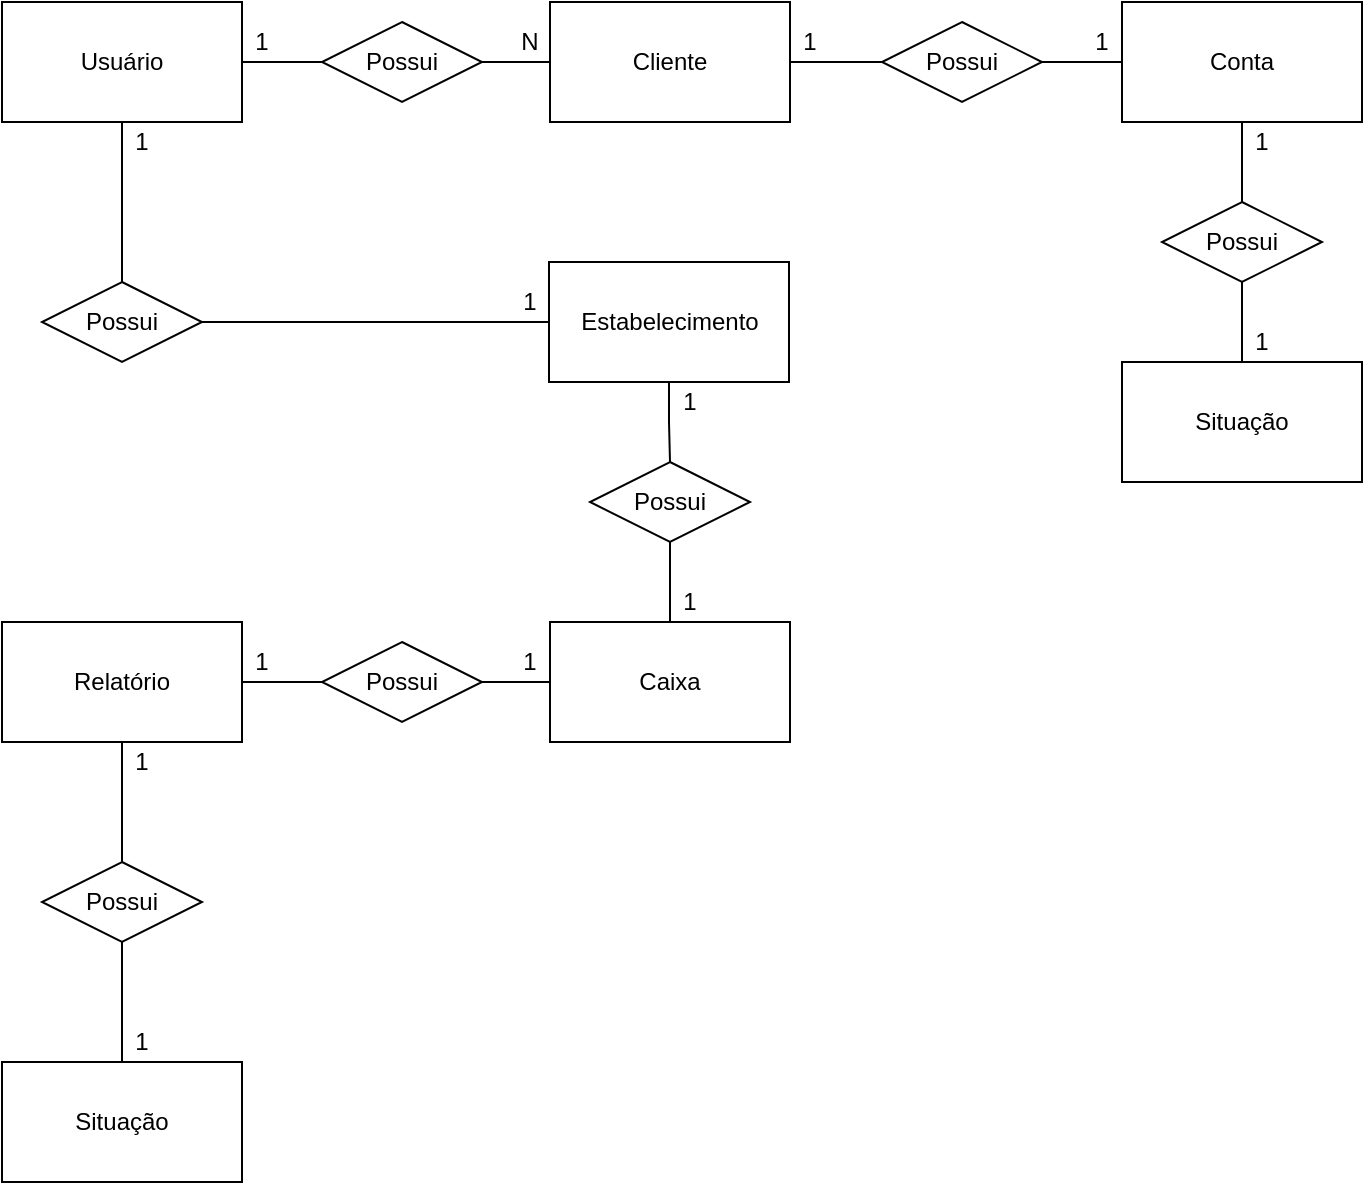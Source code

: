 <mxfile version="17.4.1" type="device" pages="2"><diagram id="FTSDMUljK4-q-sY_bK2n" name="Modelagem Conceitual"><mxGraphModel dx="1878" dy="896" grid="1" gridSize="10" guides="1" tooltips="1" connect="1" arrows="1" fold="1" page="1" pageScale="1" pageWidth="827" pageHeight="1169" math="0" shadow="0"><root><mxCell id="0"/><mxCell id="1" parent="0"/><mxCell id="RxC2hii8nqa3qDQKf-e8-13" style="edgeStyle=orthogonalEdgeStyle;rounded=0;orthogonalLoop=1;jettySize=auto;html=1;endArrow=none;endFill=0;" parent="1" source="RxC2hii8nqa3qDQKf-e8-1" target="RxC2hii8nqa3qDQKf-e8-9" edge="1"><mxGeometry relative="1" as="geometry"/></mxCell><mxCell id="RxC2hii8nqa3qDQKf-e8-21" style="edgeStyle=orthogonalEdgeStyle;rounded=0;orthogonalLoop=1;jettySize=auto;html=1;entryX=0.5;entryY=0;entryDx=0;entryDy=0;endArrow=none;endFill=0;" parent="1" source="RxC2hii8nqa3qDQKf-e8-1" target="RxC2hii8nqa3qDQKf-e8-20" edge="1"><mxGeometry relative="1" as="geometry"/></mxCell><mxCell id="RxC2hii8nqa3qDQKf-e8-1" value="Usuário" style="rounded=0;whiteSpace=wrap;html=1;" parent="1" vertex="1"><mxGeometry x="80" y="60" width="120" height="60" as="geometry"/></mxCell><mxCell id="RxC2hii8nqa3qDQKf-e8-90" style="edgeStyle=orthogonalEdgeStyle;rounded=0;orthogonalLoop=1;jettySize=auto;html=1;endArrow=none;endFill=0;" parent="1" source="RxC2hii8nqa3qDQKf-e8-2" target="RxC2hii8nqa3qDQKf-e8-29" edge="1"><mxGeometry relative="1" as="geometry"/></mxCell><mxCell id="RxC2hii8nqa3qDQKf-e8-2" value="Caixa" style="rounded=0;whiteSpace=wrap;html=1;" parent="1" vertex="1"><mxGeometry x="354" y="370" width="120" height="60" as="geometry"/></mxCell><mxCell id="RxC2hii8nqa3qDQKf-e8-15" style="edgeStyle=orthogonalEdgeStyle;rounded=0;orthogonalLoop=1;jettySize=auto;html=1;endArrow=none;endFill=0;" parent="1" source="RxC2hii8nqa3qDQKf-e8-5" target="RxC2hii8nqa3qDQKf-e8-8" edge="1"><mxGeometry relative="1" as="geometry"/></mxCell><mxCell id="RxC2hii8nqa3qDQKf-e8-42" style="edgeStyle=orthogonalEdgeStyle;rounded=0;orthogonalLoop=1;jettySize=auto;html=1;entryX=0.5;entryY=0;entryDx=0;entryDy=0;endArrow=none;endFill=0;" parent="1" source="RxC2hii8nqa3qDQKf-e8-5" target="RxC2hii8nqa3qDQKf-e8-37" edge="1"><mxGeometry relative="1" as="geometry"/></mxCell><mxCell id="RxC2hii8nqa3qDQKf-e8-5" value="Cliente" style="rounded=0;whiteSpace=wrap;html=1;" parent="1" vertex="1"><mxGeometry x="354" y="60" width="120" height="60" as="geometry"/></mxCell><mxCell id="RxC2hii8nqa3qDQKf-e8-88" style="edgeStyle=orthogonalEdgeStyle;rounded=0;orthogonalLoop=1;jettySize=auto;html=1;entryX=0.5;entryY=0;entryDx=0;entryDy=0;endArrow=none;endFill=0;" parent="1" source="RxC2hii8nqa3qDQKf-e8-6" target="RxC2hii8nqa3qDQKf-e8-24" edge="1"><mxGeometry relative="1" as="geometry"/></mxCell><mxCell id="RxC2hii8nqa3qDQKf-e8-6" value="Estabelecimento" style="rounded=0;whiteSpace=wrap;html=1;" parent="1" vertex="1"><mxGeometry x="353.5" y="190" width="120" height="60" as="geometry"/></mxCell><mxCell id="RxC2hii8nqa3qDQKf-e8-7" value="Conta" style="rounded=0;whiteSpace=wrap;html=1;" parent="1" vertex="1"><mxGeometry x="640" y="60" width="120" height="60" as="geometry"/></mxCell><mxCell id="RxC2hii8nqa3qDQKf-e8-16" style="edgeStyle=orthogonalEdgeStyle;rounded=0;orthogonalLoop=1;jettySize=auto;html=1;entryX=0;entryY=0.5;entryDx=0;entryDy=0;endArrow=none;endFill=0;" parent="1" source="RxC2hii8nqa3qDQKf-e8-8" target="RxC2hii8nqa3qDQKf-e8-7" edge="1"><mxGeometry relative="1" as="geometry"/></mxCell><mxCell id="RxC2hii8nqa3qDQKf-e8-8" value="Possui" style="rhombus;whiteSpace=wrap;html=1;" parent="1" vertex="1"><mxGeometry x="520" y="70" width="80" height="40" as="geometry"/></mxCell><mxCell id="RxC2hii8nqa3qDQKf-e8-14" style="edgeStyle=orthogonalEdgeStyle;rounded=0;orthogonalLoop=1;jettySize=auto;html=1;entryX=0;entryY=0.5;entryDx=0;entryDy=0;endArrow=none;endFill=0;" parent="1" source="RxC2hii8nqa3qDQKf-e8-9" target="RxC2hii8nqa3qDQKf-e8-5" edge="1"><mxGeometry relative="1" as="geometry"/></mxCell><mxCell id="RxC2hii8nqa3qDQKf-e8-9" value="Possui" style="rhombus;whiteSpace=wrap;html=1;" parent="1" vertex="1"><mxGeometry x="240" y="70" width="80" height="40" as="geometry"/></mxCell><mxCell id="RxC2hii8nqa3qDQKf-e8-17" value="1" style="text;html=1;strokeColor=none;fillColor=none;align=center;verticalAlign=middle;whiteSpace=wrap;rounded=0;" parent="1" vertex="1"><mxGeometry x="140" y="120" width="20" height="20" as="geometry"/></mxCell><mxCell id="RxC2hii8nqa3qDQKf-e8-18" value="N" style="text;html=1;strokeColor=none;fillColor=none;align=center;verticalAlign=middle;whiteSpace=wrap;rounded=0;" parent="1" vertex="1"><mxGeometry x="334" y="70" width="20" height="20" as="geometry"/></mxCell><mxCell id="RxC2hii8nqa3qDQKf-e8-19" value="1" style="text;html=1;strokeColor=none;fillColor=none;align=center;verticalAlign=middle;whiteSpace=wrap;rounded=0;" parent="1" vertex="1"><mxGeometry x="620" y="70" width="20" height="20" as="geometry"/></mxCell><mxCell id="RxC2hii8nqa3qDQKf-e8-81" style="edgeStyle=orthogonalEdgeStyle;rounded=0;orthogonalLoop=1;jettySize=auto;html=1;endArrow=none;endFill=0;" parent="1" source="RxC2hii8nqa3qDQKf-e8-20" target="RxC2hii8nqa3qDQKf-e8-6" edge="1"><mxGeometry relative="1" as="geometry"/></mxCell><mxCell id="RxC2hii8nqa3qDQKf-e8-20" value="Possui" style="rhombus;whiteSpace=wrap;html=1;" parent="1" vertex="1"><mxGeometry x="100" y="200" width="80" height="40" as="geometry"/></mxCell><mxCell id="RxC2hii8nqa3qDQKf-e8-23" value="1" style="text;html=1;strokeColor=none;fillColor=none;align=center;verticalAlign=middle;whiteSpace=wrap;rounded=0;" parent="1" vertex="1"><mxGeometry x="334" y="200" width="20" height="20" as="geometry"/></mxCell><mxCell id="RxC2hii8nqa3qDQKf-e8-27" style="edgeStyle=orthogonalEdgeStyle;rounded=0;orthogonalLoop=1;jettySize=auto;html=1;entryX=0.5;entryY=0;entryDx=0;entryDy=0;endArrow=none;endFill=0;" parent="1" source="RxC2hii8nqa3qDQKf-e8-24" target="RxC2hii8nqa3qDQKf-e8-2" edge="1"><mxGeometry relative="1" as="geometry"><Array as="points"/></mxGeometry></mxCell><mxCell id="RxC2hii8nqa3qDQKf-e8-24" value="Possui" style="rhombus;whiteSpace=wrap;html=1;" parent="1" vertex="1"><mxGeometry x="374" y="290" width="80" height="40" as="geometry"/></mxCell><mxCell id="RxC2hii8nqa3qDQKf-e8-91" style="edgeStyle=orthogonalEdgeStyle;rounded=0;orthogonalLoop=1;jettySize=auto;html=1;entryX=1;entryY=0.5;entryDx=0;entryDy=0;endArrow=none;endFill=0;" parent="1" source="RxC2hii8nqa3qDQKf-e8-29" target="RxC2hii8nqa3qDQKf-e8-49" edge="1"><mxGeometry relative="1" as="geometry"/></mxCell><mxCell id="RxC2hii8nqa3qDQKf-e8-29" value="Possui" style="rhombus;whiteSpace=wrap;html=1;" parent="1" vertex="1"><mxGeometry x="240" y="380" width="80" height="40" as="geometry"/></mxCell><mxCell id="RxC2hii8nqa3qDQKf-e8-32" value="1" style="text;html=1;strokeColor=none;fillColor=none;align=center;verticalAlign=middle;whiteSpace=wrap;rounded=0;" parent="1" vertex="1"><mxGeometry x="200" y="70" width="20" height="20" as="geometry"/></mxCell><mxCell id="RxC2hii8nqa3qDQKf-e8-43" style="edgeStyle=orthogonalEdgeStyle;rounded=0;orthogonalLoop=1;jettySize=auto;html=1;endArrow=none;endFill=0;" parent="1" source="RxC2hii8nqa3qDQKf-e8-37" target="RxC2hii8nqa3qDQKf-e8-40" edge="1"><mxGeometry relative="1" as="geometry"/></mxCell><mxCell id="RxC2hii8nqa3qDQKf-e8-37" value="Possui" style="rhombus;whiteSpace=wrap;html=1;" parent="1" vertex="1"><mxGeometry x="660" y="160" width="80" height="40" as="geometry"/></mxCell><mxCell id="RxC2hii8nqa3qDQKf-e8-40" value="Situação" style="rounded=0;whiteSpace=wrap;html=1;" parent="1" vertex="1"><mxGeometry x="640" y="240" width="120" height="60" as="geometry"/></mxCell><mxCell id="RxC2hii8nqa3qDQKf-e8-44" value="1" style="text;html=1;strokeColor=none;fillColor=none;align=center;verticalAlign=middle;whiteSpace=wrap;rounded=0;" parent="1" vertex="1"><mxGeometry x="474" y="70" width="20" height="20" as="geometry"/></mxCell><mxCell id="RxC2hii8nqa3qDQKf-e8-92" style="edgeStyle=orthogonalEdgeStyle;rounded=0;orthogonalLoop=1;jettySize=auto;html=1;entryX=0.5;entryY=0;entryDx=0;entryDy=0;endArrow=none;endFill=0;" parent="1" source="RxC2hii8nqa3qDQKf-e8-49" target="RxC2hii8nqa3qDQKf-e8-73" edge="1"><mxGeometry relative="1" as="geometry"/></mxCell><mxCell id="RxC2hii8nqa3qDQKf-e8-49" value="Relatório" style="rounded=0;whiteSpace=wrap;html=1;" parent="1" vertex="1"><mxGeometry x="80" y="370" width="120" height="60" as="geometry"/></mxCell><mxCell id="RxC2hii8nqa3qDQKf-e8-52" value="1" style="text;html=1;strokeColor=none;fillColor=none;align=center;verticalAlign=middle;whiteSpace=wrap;rounded=0;" parent="1" vertex="1"><mxGeometry x="700" y="120" width="20" height="20" as="geometry"/></mxCell><mxCell id="RxC2hii8nqa3qDQKf-e8-53" value="1" style="text;html=1;strokeColor=none;fillColor=none;align=center;verticalAlign=middle;whiteSpace=wrap;rounded=0;" parent="1" vertex="1"><mxGeometry x="700" y="220" width="20" height="20" as="geometry"/></mxCell><mxCell id="RxC2hii8nqa3qDQKf-e8-54" value="1" style="text;html=1;strokeColor=none;fillColor=none;align=center;verticalAlign=middle;whiteSpace=wrap;rounded=0;" parent="1" vertex="1"><mxGeometry x="334" y="380" width="20" height="20" as="geometry"/></mxCell><mxCell id="RxC2hii8nqa3qDQKf-e8-60" value="1" style="text;html=1;strokeColor=none;fillColor=none;align=center;verticalAlign=middle;whiteSpace=wrap;rounded=0;" parent="1" vertex="1"><mxGeometry x="414" y="250" width="20" height="20" as="geometry"/></mxCell><mxCell id="RxC2hii8nqa3qDQKf-e8-61" value="1" style="text;html=1;strokeColor=none;fillColor=none;align=center;verticalAlign=middle;whiteSpace=wrap;rounded=0;" parent="1" vertex="1"><mxGeometry x="140" y="430" width="20" height="20" as="geometry"/></mxCell><mxCell id="RxC2hii8nqa3qDQKf-e8-62" value="1" style="text;html=1;strokeColor=none;fillColor=none;align=center;verticalAlign=middle;whiteSpace=wrap;rounded=0;" parent="1" vertex="1"><mxGeometry x="414" y="350" width="20" height="20" as="geometry"/></mxCell><mxCell id="RxC2hii8nqa3qDQKf-e8-77" value="" style="edgeStyle=orthogonalEdgeStyle;rounded=0;orthogonalLoop=1;jettySize=auto;html=1;endArrow=none;endFill=0;" parent="1" source="RxC2hii8nqa3qDQKf-e8-73" target="RxC2hii8nqa3qDQKf-e8-75" edge="1"><mxGeometry relative="1" as="geometry"/></mxCell><mxCell id="RxC2hii8nqa3qDQKf-e8-73" value="Possui" style="rhombus;whiteSpace=wrap;html=1;" parent="1" vertex="1"><mxGeometry x="100" y="490" width="80" height="40" as="geometry"/></mxCell><mxCell id="RxC2hii8nqa3qDQKf-e8-75" value="Situação" style="rounded=0;whiteSpace=wrap;html=1;" parent="1" vertex="1"><mxGeometry x="80" y="590" width="120" height="60" as="geometry"/></mxCell><mxCell id="RxC2hii8nqa3qDQKf-e8-80" value="1" style="text;html=1;strokeColor=none;fillColor=none;align=center;verticalAlign=middle;whiteSpace=wrap;rounded=0;" parent="1" vertex="1"><mxGeometry x="200" y="380" width="20" height="20" as="geometry"/></mxCell><mxCell id="RxC2hii8nqa3qDQKf-e8-100" value="1" style="text;html=1;strokeColor=none;fillColor=none;align=center;verticalAlign=middle;whiteSpace=wrap;rounded=0;" parent="1" vertex="1"><mxGeometry x="140" y="570" width="20" height="20" as="geometry"/></mxCell></root></mxGraphModel></diagram><diagram id="61Z6rKkb3OKQxhsZEK4g" name="Pending-Modelagem-2-Lógico"><mxGraphModel dx="1767" dy="844" grid="1" gridSize="10" guides="1" tooltips="1" connect="1" arrows="1" fold="1" page="1" pageScale="1" pageWidth="827" pageHeight="1169" math="0" shadow="0"><root><mxCell id="0"/><mxCell id="1" parent="0"/><mxCell id="U4QlHzBm7EvNFJkedv_G-1" value="User_" style="shape=table;startSize=30;container=1;collapsible=1;childLayout=tableLayout;fixedRows=1;rowLines=0;fontStyle=1;align=center;resizeLast=1;" parent="1" vertex="1"><mxGeometry x="60" y="70" width="180" height="120" as="geometry"/></mxCell><mxCell id="U4QlHzBm7EvNFJkedv_G-2" value="" style="shape=tableRow;horizontal=0;startSize=0;swimlaneHead=0;swimlaneBody=0;fillColor=none;collapsible=0;dropTarget=0;points=[[0,0.5],[1,0.5]];portConstraint=eastwest;top=0;left=0;right=0;bottom=1;" parent="U4QlHzBm7EvNFJkedv_G-1" vertex="1"><mxGeometry y="30" width="180" height="30" as="geometry"/></mxCell><mxCell id="U4QlHzBm7EvNFJkedv_G-3" value="PK" style="shape=partialRectangle;connectable=0;fillColor=none;top=0;left=0;bottom=0;right=0;fontStyle=1;overflow=hidden;" parent="U4QlHzBm7EvNFJkedv_G-2" vertex="1"><mxGeometry width="30" height="30" as="geometry"><mxRectangle width="30" height="30" as="alternateBounds"/></mxGeometry></mxCell><mxCell id="U4QlHzBm7EvNFJkedv_G-4" value="idUser_" style="shape=partialRectangle;connectable=0;fillColor=none;top=0;left=0;bottom=0;right=0;align=left;spacingLeft=6;fontStyle=5;overflow=hidden;" parent="U4QlHzBm7EvNFJkedv_G-2" vertex="1"><mxGeometry x="30" width="150" height="30" as="geometry"><mxRectangle width="150" height="30" as="alternateBounds"/></mxGeometry></mxCell><mxCell id="U4QlHzBm7EvNFJkedv_G-5" value="" style="shape=tableRow;horizontal=0;startSize=0;swimlaneHead=0;swimlaneBody=0;fillColor=none;collapsible=0;dropTarget=0;points=[[0,0.5],[1,0.5]];portConstraint=eastwest;top=0;left=0;right=0;bottom=0;" parent="U4QlHzBm7EvNFJkedv_G-1" vertex="1"><mxGeometry y="60" width="180" height="30" as="geometry"/></mxCell><mxCell id="U4QlHzBm7EvNFJkedv_G-6" value="" style="shape=partialRectangle;connectable=0;fillColor=none;top=0;left=0;bottom=0;right=0;editable=1;overflow=hidden;" parent="U4QlHzBm7EvNFJkedv_G-5" vertex="1"><mxGeometry width="30" height="30" as="geometry"><mxRectangle width="30" height="30" as="alternateBounds"/></mxGeometry></mxCell><mxCell id="U4QlHzBm7EvNFJkedv_G-7" value="emailUser_" style="shape=partialRectangle;connectable=0;fillColor=none;top=0;left=0;bottom=0;right=0;align=left;spacingLeft=6;overflow=hidden;" parent="U4QlHzBm7EvNFJkedv_G-5" vertex="1"><mxGeometry x="30" width="150" height="30" as="geometry"><mxRectangle width="150" height="30" as="alternateBounds"/></mxGeometry></mxCell><mxCell id="U4QlHzBm7EvNFJkedv_G-8" value="" style="shape=tableRow;horizontal=0;startSize=0;swimlaneHead=0;swimlaneBody=0;fillColor=none;collapsible=0;dropTarget=0;points=[[0,0.5],[1,0.5]];portConstraint=eastwest;top=0;left=0;right=0;bottom=0;" parent="U4QlHzBm7EvNFJkedv_G-1" vertex="1"><mxGeometry y="90" width="180" height="30" as="geometry"/></mxCell><mxCell id="U4QlHzBm7EvNFJkedv_G-9" value="" style="shape=partialRectangle;connectable=0;fillColor=none;top=0;left=0;bottom=0;right=0;editable=1;overflow=hidden;" parent="U4QlHzBm7EvNFJkedv_G-8" vertex="1"><mxGeometry width="30" height="30" as="geometry"><mxRectangle width="30" height="30" as="alternateBounds"/></mxGeometry></mxCell><mxCell id="U4QlHzBm7EvNFJkedv_G-10" value="passwordUser_" style="shape=partialRectangle;connectable=0;fillColor=none;top=0;left=0;bottom=0;right=0;align=left;spacingLeft=6;overflow=hidden;" parent="U4QlHzBm7EvNFJkedv_G-8" vertex="1"><mxGeometry x="30" width="150" height="30" as="geometry"><mxRectangle width="150" height="30" as="alternateBounds"/></mxGeometry></mxCell><mxCell id="SGRu595jzO_TTi66qR5N-1" value="Client" style="shape=table;startSize=30;container=1;collapsible=1;childLayout=tableLayout;fixedRows=1;rowLines=0;fontStyle=1;align=center;resizeLast=1;" parent="1" vertex="1"><mxGeometry x="320" y="70" width="180" height="120" as="geometry"/></mxCell><mxCell id="SGRu595jzO_TTi66qR5N-5" value="" style="shape=tableRow;horizontal=0;startSize=0;swimlaneHead=0;swimlaneBody=0;fillColor=none;collapsible=0;dropTarget=0;points=[[0,0.5],[1,0.5]];portConstraint=eastwest;top=0;left=0;right=0;bottom=1;" parent="SGRu595jzO_TTi66qR5N-1" vertex="1"><mxGeometry y="30" width="180" height="30" as="geometry"/></mxCell><mxCell id="SGRu595jzO_TTi66qR5N-6" value="PK" style="shape=partialRectangle;connectable=0;fillColor=none;top=0;left=0;bottom=0;right=0;fontStyle=1;overflow=hidden;" parent="SGRu595jzO_TTi66qR5N-5" vertex="1"><mxGeometry width="60" height="30" as="geometry"><mxRectangle width="60" height="30" as="alternateBounds"/></mxGeometry></mxCell><mxCell id="SGRu595jzO_TTi66qR5N-7" value="idClient" style="shape=partialRectangle;connectable=0;fillColor=none;top=0;left=0;bottom=0;right=0;align=left;spacingLeft=6;fontStyle=5;overflow=hidden;" parent="SGRu595jzO_TTi66qR5N-5" vertex="1"><mxGeometry x="60" width="120" height="30" as="geometry"><mxRectangle width="120" height="30" as="alternateBounds"/></mxGeometry></mxCell><mxCell id="SGRu595jzO_TTi66qR5N-8" value="" style="shape=tableRow;horizontal=0;startSize=0;swimlaneHead=0;swimlaneBody=0;fillColor=none;collapsible=0;dropTarget=0;points=[[0,0.5],[1,0.5]];portConstraint=eastwest;top=0;left=0;right=0;bottom=0;" parent="SGRu595jzO_TTi66qR5N-1" vertex="1"><mxGeometry y="60" width="180" height="30" as="geometry"/></mxCell><mxCell id="SGRu595jzO_TTi66qR5N-9" value="" style="shape=partialRectangle;connectable=0;fillColor=none;top=0;left=0;bottom=0;right=0;editable=1;overflow=hidden;" parent="SGRu595jzO_TTi66qR5N-8" vertex="1"><mxGeometry width="60" height="30" as="geometry"><mxRectangle width="60" height="30" as="alternateBounds"/></mxGeometry></mxCell><mxCell id="SGRu595jzO_TTi66qR5N-10" value="nameClient" style="shape=partialRectangle;connectable=0;fillColor=none;top=0;left=0;bottom=0;right=0;align=left;spacingLeft=6;overflow=hidden;" parent="SGRu595jzO_TTi66qR5N-8" vertex="1"><mxGeometry x="60" width="120" height="30" as="geometry"><mxRectangle width="120" height="30" as="alternateBounds"/></mxGeometry></mxCell><mxCell id="SGRu595jzO_TTi66qR5N-11" value="" style="shape=tableRow;horizontal=0;startSize=0;swimlaneHead=0;swimlaneBody=0;fillColor=none;collapsible=0;dropTarget=0;points=[[0,0.5],[1,0.5]];portConstraint=eastwest;top=0;left=0;right=0;bottom=0;" parent="SGRu595jzO_TTi66qR5N-1" vertex="1"><mxGeometry y="90" width="180" height="30" as="geometry"/></mxCell><mxCell id="SGRu595jzO_TTi66qR5N-12" value="" style="shape=partialRectangle;connectable=0;fillColor=none;top=0;left=0;bottom=0;right=0;editable=1;overflow=hidden;" parent="SGRu595jzO_TTi66qR5N-11" vertex="1"><mxGeometry width="60" height="30" as="geometry"><mxRectangle width="60" height="30" as="alternateBounds"/></mxGeometry></mxCell><mxCell id="SGRu595jzO_TTi66qR5N-13" value="phoneClient" style="shape=partialRectangle;connectable=0;fillColor=none;top=0;left=0;bottom=0;right=0;align=left;spacingLeft=6;overflow=hidden;" parent="SGRu595jzO_TTi66qR5N-11" vertex="1"><mxGeometry x="60" width="120" height="30" as="geometry"><mxRectangle width="120" height="30" as="alternateBounds"/></mxGeometry></mxCell><mxCell id="SGRu595jzO_TTi66qR5N-14" value="" style="shape=tableRow;horizontal=0;startSize=0;swimlaneHead=0;swimlaneBody=0;fillColor=none;collapsible=0;dropTarget=0;points=[[0,0.5],[1,0.5]];portConstraint=eastwest;top=0;left=0;right=0;bottom=0;" parent="1" vertex="1"><mxGeometry x="330" y="240" width="180" height="30" as="geometry"/></mxCell><mxCell id="SGRu595jzO_TTi66qR5N-15" value="" style="shape=partialRectangle;connectable=0;fillColor=none;top=0;left=0;bottom=0;right=0;editable=1;overflow=hidden;" parent="SGRu595jzO_TTi66qR5N-14" vertex="1"><mxGeometry width="60" height="30" as="geometry"><mxRectangle width="60" height="30" as="alternateBounds"/></mxGeometry></mxCell><mxCell id="ZPZ6-WDX2G_v33_el1nh-1" value="C_Account" style="shape=table;startSize=30;container=1;collapsible=1;childLayout=tableLayout;fixedRows=1;rowLines=0;fontStyle=1;align=center;resizeLast=1;" parent="1" vertex="1"><mxGeometry x="600" y="70" width="180" height="150" as="geometry"/></mxCell><mxCell id="ZPZ6-WDX2G_v33_el1nh-2" value="" style="shape=tableRow;horizontal=0;startSize=0;swimlaneHead=0;swimlaneBody=0;fillColor=none;collapsible=0;dropTarget=0;points=[[0,0.5],[1,0.5]];portConstraint=eastwest;top=0;left=0;right=0;bottom=0;" parent="ZPZ6-WDX2G_v33_el1nh-1" vertex="1"><mxGeometry y="30" width="180" height="30" as="geometry"/></mxCell><mxCell id="ZPZ6-WDX2G_v33_el1nh-3" value="FK" style="shape=partialRectangle;connectable=0;fillColor=none;top=0;left=0;bottom=0;right=0;fontStyle=1;overflow=hidden;" parent="ZPZ6-WDX2G_v33_el1nh-2" vertex="1"><mxGeometry width="60" height="30" as="geometry"><mxRectangle width="60" height="30" as="alternateBounds"/></mxGeometry></mxCell><mxCell id="ZPZ6-WDX2G_v33_el1nh-4" value="idClient" style="shape=partialRectangle;connectable=0;fillColor=none;top=0;left=0;bottom=0;right=0;align=left;spacingLeft=6;fontStyle=5;overflow=hidden;" parent="ZPZ6-WDX2G_v33_el1nh-2" vertex="1"><mxGeometry x="60" width="120" height="30" as="geometry"><mxRectangle width="120" height="30" as="alternateBounds"/></mxGeometry></mxCell><mxCell id="rig3jFRag_gpxIDmBiqF-1" value="" style="shape=tableRow;horizontal=0;startSize=0;swimlaneHead=0;swimlaneBody=0;fillColor=none;collapsible=0;dropTarget=0;points=[[0,0.5],[1,0.5]];portConstraint=eastwest;top=0;left=0;right=0;bottom=0;" parent="ZPZ6-WDX2G_v33_el1nh-1" vertex="1"><mxGeometry y="60" width="180" height="30" as="geometry"/></mxCell><mxCell id="rig3jFRag_gpxIDmBiqF-2" value="FK" style="shape=partialRectangle;connectable=0;fillColor=none;top=0;left=0;bottom=0;right=0;fontStyle=1;overflow=hidden;" parent="rig3jFRag_gpxIDmBiqF-1" vertex="1"><mxGeometry width="60" height="30" as="geometry"><mxRectangle width="60" height="30" as="alternateBounds"/></mxGeometry></mxCell><mxCell id="rig3jFRag_gpxIDmBiqF-3" value="idSituation" style="shape=partialRectangle;connectable=0;fillColor=none;top=0;left=0;bottom=0;right=0;align=left;spacingLeft=6;fontStyle=5;overflow=hidden;" parent="rig3jFRag_gpxIDmBiqF-1" vertex="1"><mxGeometry x="60" width="120" height="30" as="geometry"><mxRectangle width="120" height="30" as="alternateBounds"/></mxGeometry></mxCell><mxCell id="ZPZ6-WDX2G_v33_el1nh-5" value="" style="shape=tableRow;horizontal=0;startSize=0;swimlaneHead=0;swimlaneBody=0;fillColor=none;collapsible=0;dropTarget=0;points=[[0,0.5],[1,0.5]];portConstraint=eastwest;top=0;left=0;right=0;bottom=1;" parent="ZPZ6-WDX2G_v33_el1nh-1" vertex="1"><mxGeometry y="90" width="180" height="30" as="geometry"/></mxCell><mxCell id="ZPZ6-WDX2G_v33_el1nh-6" value="PK" style="shape=partialRectangle;connectable=0;fillColor=none;top=0;left=0;bottom=0;right=0;fontStyle=1;overflow=hidden;" parent="ZPZ6-WDX2G_v33_el1nh-5" vertex="1"><mxGeometry width="60" height="30" as="geometry"><mxRectangle width="60" height="30" as="alternateBounds"/></mxGeometry></mxCell><mxCell id="ZPZ6-WDX2G_v33_el1nh-7" value="idC_Account" style="shape=partialRectangle;connectable=0;fillColor=none;top=0;left=0;bottom=0;right=0;align=left;spacingLeft=6;fontStyle=5;overflow=hidden;" parent="ZPZ6-WDX2G_v33_el1nh-5" vertex="1"><mxGeometry x="60" width="120" height="30" as="geometry"><mxRectangle width="120" height="30" as="alternateBounds"/></mxGeometry></mxCell><mxCell id="ZPZ6-WDX2G_v33_el1nh-8" value="" style="shape=tableRow;horizontal=0;startSize=0;swimlaneHead=0;swimlaneBody=0;fillColor=none;collapsible=0;dropTarget=0;points=[[0,0.5],[1,0.5]];portConstraint=eastwest;top=0;left=0;right=0;bottom=0;" parent="ZPZ6-WDX2G_v33_el1nh-1" vertex="1"><mxGeometry y="120" width="180" height="30" as="geometry"/></mxCell><mxCell id="ZPZ6-WDX2G_v33_el1nh-9" value="" style="shape=partialRectangle;connectable=0;fillColor=none;top=0;left=0;bottom=0;right=0;editable=1;overflow=hidden;" parent="ZPZ6-WDX2G_v33_el1nh-8" vertex="1"><mxGeometry width="60" height="30" as="geometry"><mxRectangle width="60" height="30" as="alternateBounds"/></mxGeometry></mxCell><mxCell id="ZPZ6-WDX2G_v33_el1nh-10" value="balance" style="shape=partialRectangle;connectable=0;fillColor=none;top=0;left=0;bottom=0;right=0;align=left;spacingLeft=6;overflow=hidden;" parent="ZPZ6-WDX2G_v33_el1nh-8" vertex="1"><mxGeometry x="60" width="120" height="30" as="geometry"><mxRectangle width="120" height="30" as="alternateBounds"/></mxGeometry></mxCell><mxCell id="ye1PM4L8_IEc418uMkkU-42" value="Situation" style="shape=table;startSize=30;container=1;collapsible=1;childLayout=tableLayout;fixedRows=1;rowLines=0;fontStyle=1;align=center;resizeLast=1;" parent="1" vertex="1"><mxGeometry x="600" y="290" width="180" height="90" as="geometry"><mxRectangle x="600" y="290" width="80" height="30" as="alternateBounds"/></mxGeometry></mxCell><mxCell id="ye1PM4L8_IEc418uMkkU-43" value="" style="shape=tableRow;horizontal=0;startSize=0;swimlaneHead=0;swimlaneBody=0;fillColor=none;collapsible=0;dropTarget=0;points=[[0,0.5],[1,0.5]];portConstraint=eastwest;top=0;left=0;right=0;bottom=1;" parent="ye1PM4L8_IEc418uMkkU-42" vertex="1"><mxGeometry y="30" width="180" height="30" as="geometry"/></mxCell><mxCell id="ye1PM4L8_IEc418uMkkU-44" value="PK" style="shape=partialRectangle;connectable=0;fillColor=none;top=0;left=0;bottom=0;right=0;fontStyle=1;overflow=hidden;" parent="ye1PM4L8_IEc418uMkkU-43" vertex="1"><mxGeometry width="30" height="30" as="geometry"><mxRectangle width="30" height="30" as="alternateBounds"/></mxGeometry></mxCell><mxCell id="ye1PM4L8_IEc418uMkkU-45" value="idSituation" style="shape=partialRectangle;connectable=0;fillColor=none;top=0;left=0;bottom=0;right=0;align=left;spacingLeft=6;fontStyle=5;overflow=hidden;" parent="ye1PM4L8_IEc418uMkkU-43" vertex="1"><mxGeometry x="30" width="150" height="30" as="geometry"><mxRectangle width="150" height="30" as="alternateBounds"/></mxGeometry></mxCell><mxCell id="ye1PM4L8_IEc418uMkkU-46" value="" style="shape=tableRow;horizontal=0;startSize=0;swimlaneHead=0;swimlaneBody=0;fillColor=none;collapsible=0;dropTarget=0;points=[[0,0.5],[1,0.5]];portConstraint=eastwest;top=0;left=0;right=0;bottom=0;" parent="ye1PM4L8_IEc418uMkkU-42" vertex="1"><mxGeometry y="60" width="180" height="30" as="geometry"/></mxCell><mxCell id="ye1PM4L8_IEc418uMkkU-47" value="" style="shape=partialRectangle;connectable=0;fillColor=none;top=0;left=0;bottom=0;right=0;editable=1;overflow=hidden;" parent="ye1PM4L8_IEc418uMkkU-46" vertex="1"><mxGeometry width="30" height="30" as="geometry"><mxRectangle width="30" height="30" as="alternateBounds"/></mxGeometry></mxCell><mxCell id="ye1PM4L8_IEc418uMkkU-48" value="typeSituation" style="shape=partialRectangle;connectable=0;fillColor=none;top=0;left=0;bottom=0;right=0;align=left;spacingLeft=6;overflow=hidden;" parent="ye1PM4L8_IEc418uMkkU-46" vertex="1"><mxGeometry x="30" width="150" height="30" as="geometry"><mxRectangle width="150" height="30" as="alternateBounds"/></mxGeometry></mxCell><mxCell id="j1lBX8eeLK48vE9nxiV6-1" value="Relatorio" style="shape=table;startSize=30;container=1;collapsible=1;childLayout=tableLayout;fixedRows=1;rowLines=0;fontStyle=0;align=center;resizeLast=1;" parent="1" vertex="1"><mxGeometry x="600" y="420" width="180" height="250" as="geometry"/></mxCell><mxCell id="qCjxow1T6KPyHuL0xxPu-1" value="" style="shape=tableRow;horizontal=0;startSize=0;swimlaneHead=0;swimlaneBody=0;fillColor=none;collapsible=0;dropTarget=0;points=[[0,0.5],[1,0.5]];portConstraint=eastwest;top=0;left=0;right=0;bottom=0;" parent="j1lBX8eeLK48vE9nxiV6-1" vertex="1"><mxGeometry y="30" width="180" height="30" as="geometry"/></mxCell><mxCell id="qCjxow1T6KPyHuL0xxPu-2" value="FK" style="shape=partialRectangle;connectable=0;fillColor=none;top=0;left=0;bottom=0;right=0;fontStyle=1;overflow=hidden;" parent="qCjxow1T6KPyHuL0xxPu-1" vertex="1"><mxGeometry width="60" height="30" as="geometry"><mxRectangle width="60" height="30" as="alternateBounds"/></mxGeometry></mxCell><mxCell id="qCjxow1T6KPyHuL0xxPu-3" value="IdCliente" style="shape=partialRectangle;connectable=0;fillColor=none;top=0;left=0;bottom=0;right=0;align=left;spacingLeft=6;fontStyle=5;overflow=hidden;" parent="qCjxow1T6KPyHuL0xxPu-1" vertex="1"><mxGeometry x="60" width="120" height="30" as="geometry"><mxRectangle width="120" height="30" as="alternateBounds"/></mxGeometry></mxCell><mxCell id="UhEdx31bv0ToxMy0ioeW-46" value="" style="shape=tableRow;horizontal=0;startSize=0;swimlaneHead=0;swimlaneBody=0;fillColor=none;collapsible=0;dropTarget=0;points=[[0,0.5],[1,0.5]];portConstraint=eastwest;top=0;left=0;right=0;bottom=0;" parent="j1lBX8eeLK48vE9nxiV6-1" vertex="1"><mxGeometry y="60" width="180" height="30" as="geometry"/></mxCell><mxCell id="UhEdx31bv0ToxMy0ioeW-47" value="FK" style="shape=partialRectangle;connectable=0;fillColor=none;top=0;left=0;bottom=0;right=0;fontStyle=1;overflow=hidden;" parent="UhEdx31bv0ToxMy0ioeW-46" vertex="1"><mxGeometry width="60" height="30" as="geometry"><mxRectangle width="60" height="30" as="alternateBounds"/></mxGeometry></mxCell><mxCell id="UhEdx31bv0ToxMy0ioeW-48" value="IdSituacao" style="shape=partialRectangle;connectable=0;fillColor=none;top=0;left=0;bottom=0;right=0;align=left;spacingLeft=6;fontStyle=5;overflow=hidden;" parent="UhEdx31bv0ToxMy0ioeW-46" vertex="1"><mxGeometry x="60" width="120" height="30" as="geometry"><mxRectangle width="120" height="30" as="alternateBounds"/></mxGeometry></mxCell><mxCell id="j1lBX8eeLK48vE9nxiV6-2" value="" style="shape=tableRow;horizontal=0;startSize=0;swimlaneHead=0;swimlaneBody=0;fillColor=none;collapsible=0;dropTarget=0;points=[[0,0.5],[1,0.5]];portConstraint=eastwest;top=0;left=0;right=0;bottom=1;" parent="j1lBX8eeLK48vE9nxiV6-1" vertex="1"><mxGeometry y="90" width="180" height="30" as="geometry"/></mxCell><mxCell id="j1lBX8eeLK48vE9nxiV6-3" value="PK" style="shape=partialRectangle;connectable=0;fillColor=none;top=0;left=0;bottom=0;right=0;fontStyle=1;overflow=hidden;" parent="j1lBX8eeLK48vE9nxiV6-2" vertex="1"><mxGeometry width="60" height="30" as="geometry"><mxRectangle width="60" height="30" as="alternateBounds"/></mxGeometry></mxCell><mxCell id="j1lBX8eeLK48vE9nxiV6-4" value="IdRelatorio" style="shape=partialRectangle;connectable=0;fillColor=none;top=0;left=0;bottom=0;right=0;align=left;spacingLeft=6;fontStyle=5;overflow=hidden;" parent="j1lBX8eeLK48vE9nxiV6-2" vertex="1"><mxGeometry x="60" width="120" height="30" as="geometry"><mxRectangle width="120" height="30" as="alternateBounds"/></mxGeometry></mxCell><mxCell id="j1lBX8eeLK48vE9nxiV6-5" value="" style="shape=tableRow;horizontal=0;startSize=0;swimlaneHead=0;swimlaneBody=0;fillColor=none;collapsible=0;dropTarget=0;points=[[0,0.5],[1,0.5]];portConstraint=eastwest;top=0;left=0;right=0;bottom=0;" parent="j1lBX8eeLK48vE9nxiV6-1" vertex="1"><mxGeometry y="120" width="180" height="30" as="geometry"/></mxCell><mxCell id="j1lBX8eeLK48vE9nxiV6-6" value="" style="shape=partialRectangle;connectable=0;fillColor=none;top=0;left=0;bottom=0;right=0;editable=1;overflow=hidden;" parent="j1lBX8eeLK48vE9nxiV6-5" vertex="1"><mxGeometry width="60" height="30" as="geometry"><mxRectangle width="60" height="30" as="alternateBounds"/></mxGeometry></mxCell><mxCell id="j1lBX8eeLK48vE9nxiV6-7" value="SaldoT" style="shape=partialRectangle;connectable=0;fillColor=none;top=0;left=0;bottom=0;right=0;align=left;spacingLeft=6;overflow=hidden;" parent="j1lBX8eeLK48vE9nxiV6-5" vertex="1"><mxGeometry x="60" width="120" height="30" as="geometry"><mxRectangle width="120" height="30" as="alternateBounds"/></mxGeometry></mxCell><mxCell id="j1lBX8eeLK48vE9nxiV6-8" value="" style="shape=tableRow;horizontal=0;startSize=0;swimlaneHead=0;swimlaneBody=0;fillColor=none;collapsible=0;dropTarget=0;points=[[0,0.5],[1,0.5]];portConstraint=eastwest;top=0;left=0;right=0;bottom=0;" parent="j1lBX8eeLK48vE9nxiV6-1" vertex="1"><mxGeometry y="150" width="180" height="30" as="geometry"/></mxCell><mxCell id="j1lBX8eeLK48vE9nxiV6-9" value="" style="shape=partialRectangle;connectable=0;fillColor=none;top=0;left=0;bottom=0;right=0;editable=1;overflow=hidden;" parent="j1lBX8eeLK48vE9nxiV6-8" vertex="1"><mxGeometry width="60" height="30" as="geometry"><mxRectangle width="60" height="30" as="alternateBounds"/></mxGeometry></mxCell><mxCell id="j1lBX8eeLK48vE9nxiV6-10" value="TotalM" style="shape=partialRectangle;connectable=0;fillColor=none;top=0;left=0;bottom=0;right=0;align=left;spacingLeft=6;overflow=hidden;" parent="j1lBX8eeLK48vE9nxiV6-8" vertex="1"><mxGeometry x="60" width="120" height="30" as="geometry"><mxRectangle width="120" height="30" as="alternateBounds"/></mxGeometry></mxCell><mxCell id="j1lBX8eeLK48vE9nxiV6-11" value="" style="shape=tableRow;horizontal=0;startSize=0;swimlaneHead=0;swimlaneBody=0;fillColor=none;collapsible=0;dropTarget=0;points=[[0,0.5],[1,0.5]];portConstraint=eastwest;top=0;left=0;right=0;bottom=0;" parent="j1lBX8eeLK48vE9nxiV6-1" vertex="1"><mxGeometry y="180" width="180" height="30" as="geometry"/></mxCell><mxCell id="j1lBX8eeLK48vE9nxiV6-12" value="" style="shape=partialRectangle;connectable=0;fillColor=none;top=0;left=0;bottom=0;right=0;editable=1;overflow=hidden;" parent="j1lBX8eeLK48vE9nxiV6-11" vertex="1"><mxGeometry width="60" height="30" as="geometry"><mxRectangle width="60" height="30" as="alternateBounds"/></mxGeometry></mxCell><mxCell id="j1lBX8eeLK48vE9nxiV6-13" value="GanhosM" style="shape=partialRectangle;connectable=0;fillColor=none;top=0;left=0;bottom=0;right=0;align=left;spacingLeft=6;overflow=hidden;" parent="j1lBX8eeLK48vE9nxiV6-11" vertex="1"><mxGeometry x="60" width="120" height="30" as="geometry"><mxRectangle width="120" height="30" as="alternateBounds"/></mxGeometry></mxCell><mxCell id="j1lBX8eeLK48vE9nxiV6-14" value="" style="shape=tableRow;horizontal=0;startSize=0;swimlaneHead=0;swimlaneBody=0;fillColor=none;collapsible=0;dropTarget=0;points=[[0,0.5],[1,0.5]];portConstraint=eastwest;top=0;left=0;right=0;bottom=0;" parent="j1lBX8eeLK48vE9nxiV6-1" vertex="1"><mxGeometry y="210" width="180" height="30" as="geometry"/></mxCell><mxCell id="j1lBX8eeLK48vE9nxiV6-15" value="" style="shape=partialRectangle;connectable=0;fillColor=none;top=0;left=0;bottom=0;right=0;editable=1;overflow=hidden;" parent="j1lBX8eeLK48vE9nxiV6-14" vertex="1"><mxGeometry width="60" height="30" as="geometry"><mxRectangle width="60" height="30" as="alternateBounds"/></mxGeometry></mxCell><mxCell id="j1lBX8eeLK48vE9nxiV6-16" value="GastosM" style="shape=partialRectangle;connectable=0;fillColor=none;top=0;left=0;bottom=0;right=0;align=left;spacingLeft=6;overflow=hidden;" parent="j1lBX8eeLK48vE9nxiV6-14" vertex="1"><mxGeometry x="60" width="120" height="30" as="geometry"><mxRectangle width="120" height="30" as="alternateBounds"/></mxGeometry></mxCell><mxCell id="O8trafSb2Rkf-s9nAdTN-1" value="CashFlow" style="shape=table;startSize=30;container=1;collapsible=1;childLayout=tableLayout;fixedRows=1;rowLines=0;fontStyle=1;align=center;resizeLast=1;" parent="1" vertex="1"><mxGeometry x="320" y="220" width="180" height="420" as="geometry"/></mxCell><mxCell id="O8trafSb2Rkf-s9nAdTN-2" value="" style="shape=tableRow;horizontal=0;startSize=0;swimlaneHead=0;swimlaneBody=0;fillColor=none;collapsible=0;dropTarget=0;points=[[0,0.5],[1,0.5]];portConstraint=eastwest;top=0;left=0;right=0;bottom=0;" parent="O8trafSb2Rkf-s9nAdTN-1" vertex="1"><mxGeometry y="30" width="180" height="30" as="geometry"/></mxCell><mxCell id="O8trafSb2Rkf-s9nAdTN-3" value="FK" style="shape=partialRectangle;connectable=0;fillColor=none;top=0;left=0;bottom=0;right=0;fontStyle=1;overflow=hidden;" parent="O8trafSb2Rkf-s9nAdTN-2" vertex="1"><mxGeometry width="60" height="30" as="geometry"><mxRectangle width="60" height="30" as="alternateBounds"/></mxGeometry></mxCell><mxCell id="O8trafSb2Rkf-s9nAdTN-4" value="idBusiness" style="shape=partialRectangle;connectable=0;fillColor=none;top=0;left=0;bottom=0;right=0;align=left;spacingLeft=6;fontStyle=5;overflow=hidden;" parent="O8trafSb2Rkf-s9nAdTN-2" vertex="1"><mxGeometry x="60" width="120" height="30" as="geometry"><mxRectangle width="120" height="30" as="alternateBounds"/></mxGeometry></mxCell><mxCell id="BaAwt947eH9zPf4nWozO-1" value="" style="shape=tableRow;horizontal=0;startSize=0;swimlaneHead=0;swimlaneBody=0;fillColor=none;collapsible=0;dropTarget=0;points=[[0,0.5],[1,0.5]];portConstraint=eastwest;top=0;left=0;right=0;bottom=0;strokeColor=#000000;" parent="O8trafSb2Rkf-s9nAdTN-1" vertex="1"><mxGeometry y="60" width="180" height="30" as="geometry"/></mxCell><mxCell id="BaAwt947eH9zPf4nWozO-2" value="FK" style="shape=partialRectangle;connectable=0;fillColor=none;top=0;left=0;bottom=0;right=0;fontStyle=1;overflow=hidden;" parent="BaAwt947eH9zPf4nWozO-1" vertex="1"><mxGeometry width="60" height="30" as="geometry"><mxRectangle width="60" height="30" as="alternateBounds"/></mxGeometry></mxCell><mxCell id="BaAwt947eH9zPf4nWozO-3" value="idSituation" style="shape=partialRectangle;connectable=0;fillColor=none;top=0;left=0;bottom=0;right=0;align=left;spacingLeft=6;fontStyle=5;overflow=hidden;labelBorderColor=none;" parent="BaAwt947eH9zPf4nWozO-1" vertex="1"><mxGeometry x="60" width="120" height="30" as="geometry"><mxRectangle width="120" height="30" as="alternateBounds"/></mxGeometry></mxCell><mxCell id="O8trafSb2Rkf-s9nAdTN-5" value="" style="shape=tableRow;horizontal=0;startSize=0;swimlaneHead=0;swimlaneBody=0;fillColor=none;collapsible=0;dropTarget=0;points=[[0,0.5],[1,0.5]];portConstraint=eastwest;top=0;left=0;right=0;bottom=1;" parent="O8trafSb2Rkf-s9nAdTN-1" vertex="1"><mxGeometry y="90" width="180" height="30" as="geometry"/></mxCell><mxCell id="O8trafSb2Rkf-s9nAdTN-6" value="PK" style="shape=partialRectangle;connectable=0;fillColor=none;top=0;left=0;bottom=0;right=0;fontStyle=1;overflow=hidden;" parent="O8trafSb2Rkf-s9nAdTN-5" vertex="1"><mxGeometry width="60" height="30" as="geometry"><mxRectangle width="60" height="30" as="alternateBounds"/></mxGeometry></mxCell><mxCell id="O8trafSb2Rkf-s9nAdTN-7" value="idCashFlow" style="shape=partialRectangle;connectable=0;fillColor=none;top=0;left=0;bottom=0;right=0;align=left;spacingLeft=6;fontStyle=5;overflow=hidden;" parent="O8trafSb2Rkf-s9nAdTN-5" vertex="1"><mxGeometry x="60" width="120" height="30" as="geometry"><mxRectangle width="120" height="30" as="alternateBounds"/></mxGeometry></mxCell><mxCell id="O8trafSb2Rkf-s9nAdTN-8" value="" style="shape=tableRow;horizontal=0;startSize=0;swimlaneHead=0;swimlaneBody=0;fillColor=none;collapsible=0;dropTarget=0;points=[[0,0.5],[1,0.5]];portConstraint=eastwest;top=0;left=0;right=0;bottom=0;" parent="O8trafSb2Rkf-s9nAdTN-1" vertex="1"><mxGeometry y="120" width="180" height="30" as="geometry"/></mxCell><mxCell id="O8trafSb2Rkf-s9nAdTN-9" value="" style="shape=partialRectangle;connectable=0;fillColor=none;top=0;left=0;bottom=0;right=0;editable=1;overflow=hidden;" parent="O8trafSb2Rkf-s9nAdTN-8" vertex="1"><mxGeometry width="60" height="30" as="geometry"><mxRectangle width="60" height="30" as="alternateBounds"/></mxGeometry></mxCell><mxCell id="O8trafSb2Rkf-s9nAdTN-10" value="realBalance" style="shape=partialRectangle;connectable=0;fillColor=none;top=0;left=0;bottom=0;right=0;align=left;spacingLeft=6;overflow=hidden;" parent="O8trafSb2Rkf-s9nAdTN-8" vertex="1"><mxGeometry x="60" width="120" height="30" as="geometry"><mxRectangle width="120" height="30" as="alternateBounds"/></mxGeometry></mxCell><mxCell id="O8trafSb2Rkf-s9nAdTN-11" value="" style="shape=tableRow;horizontal=0;startSize=0;swimlaneHead=0;swimlaneBody=0;fillColor=none;collapsible=0;dropTarget=0;points=[[0,0.5],[1,0.5]];portConstraint=eastwest;top=0;left=0;right=0;bottom=0;" parent="O8trafSb2Rkf-s9nAdTN-1" vertex="1"><mxGeometry y="150" width="180" height="30" as="geometry"/></mxCell><mxCell id="O8trafSb2Rkf-s9nAdTN-12" value="" style="shape=partialRectangle;connectable=0;fillColor=none;top=0;left=0;bottom=0;right=0;editable=1;overflow=hidden;" parent="O8trafSb2Rkf-s9nAdTN-11" vertex="1"><mxGeometry width="60" height="30" as="geometry"><mxRectangle width="60" height="30" as="alternateBounds"/></mxGeometry></mxCell><mxCell id="O8trafSb2Rkf-s9nAdTN-13" value="monthBalance" style="shape=partialRectangle;connectable=0;fillColor=none;top=0;left=0;bottom=0;right=0;align=left;spacingLeft=6;overflow=hidden;" parent="O8trafSb2Rkf-s9nAdTN-11" vertex="1"><mxGeometry x="60" width="120" height="30" as="geometry"><mxRectangle width="120" height="30" as="alternateBounds"/></mxGeometry></mxCell><mxCell id="O8trafSb2Rkf-s9nAdTN-17" value="" style="shape=tableRow;horizontal=0;startSize=0;swimlaneHead=0;swimlaneBody=0;fillColor=none;collapsible=0;dropTarget=0;points=[[0,0.5],[1,0.5]];portConstraint=eastwest;top=0;left=0;right=0;bottom=0;" parent="O8trafSb2Rkf-s9nAdTN-1" vertex="1"><mxGeometry y="180" width="180" height="30" as="geometry"/></mxCell><mxCell id="O8trafSb2Rkf-s9nAdTN-18" value="" style="shape=partialRectangle;connectable=0;fillColor=none;top=0;left=0;bottom=0;right=0;editable=1;overflow=hidden;" parent="O8trafSb2Rkf-s9nAdTN-17" vertex="1"><mxGeometry width="60" height="30" as="geometry"><mxRectangle width="60" height="30" as="alternateBounds"/></mxGeometry></mxCell><mxCell id="O8trafSb2Rkf-s9nAdTN-19" value="estimatedBalance" style="shape=partialRectangle;connectable=0;fillColor=none;top=0;left=0;bottom=0;right=0;align=left;spacingLeft=6;overflow=hidden;" parent="O8trafSb2Rkf-s9nAdTN-17" vertex="1"><mxGeometry x="60" width="120" height="30" as="geometry"><mxRectangle width="120" height="30" as="alternateBounds"/></mxGeometry></mxCell><mxCell id="O8trafSb2Rkf-s9nAdTN-20" value="" style="shape=tableRow;horizontal=0;startSize=0;swimlaneHead=0;swimlaneBody=0;fillColor=none;collapsible=0;dropTarget=0;points=[[0,0.5],[1,0.5]];portConstraint=eastwest;top=0;left=0;right=0;bottom=0;" parent="O8trafSb2Rkf-s9nAdTN-1" vertex="1"><mxGeometry y="210" width="180" height="30" as="geometry"/></mxCell><mxCell id="O8trafSb2Rkf-s9nAdTN-21" value="" style="shape=partialRectangle;connectable=0;fillColor=none;top=0;left=0;bottom=0;right=0;editable=1;overflow=hidden;" parent="O8trafSb2Rkf-s9nAdTN-20" vertex="1"><mxGeometry width="60" height="30" as="geometry"><mxRectangle width="60" height="30" as="alternateBounds"/></mxGeometry></mxCell><mxCell id="O8trafSb2Rkf-s9nAdTN-22" value="totalExpenses" style="shape=partialRectangle;connectable=0;fillColor=none;top=0;left=0;bottom=0;right=0;align=left;spacingLeft=6;overflow=hidden;" parent="O8trafSb2Rkf-s9nAdTN-20" vertex="1"><mxGeometry x="60" width="120" height="30" as="geometry"><mxRectangle width="120" height="30" as="alternateBounds"/></mxGeometry></mxCell><mxCell id="O8trafSb2Rkf-s9nAdTN-23" value="" style="shape=tableRow;horizontal=0;startSize=0;swimlaneHead=0;swimlaneBody=0;fillColor=none;collapsible=0;dropTarget=0;points=[[0,0.5],[1,0.5]];portConstraint=eastwest;top=0;left=0;right=0;bottom=0;" parent="O8trafSb2Rkf-s9nAdTN-1" vertex="1"><mxGeometry y="240" width="180" height="30" as="geometry"/></mxCell><mxCell id="O8trafSb2Rkf-s9nAdTN-24" value="" style="shape=partialRectangle;connectable=0;fillColor=none;top=0;left=0;bottom=0;right=0;editable=1;overflow=hidden;" parent="O8trafSb2Rkf-s9nAdTN-23" vertex="1"><mxGeometry width="60" height="30" as="geometry"><mxRectangle width="60" height="30" as="alternateBounds"/></mxGeometry></mxCell><mxCell id="O8trafSb2Rkf-s9nAdTN-25" value="monthExpenses" style="shape=partialRectangle;connectable=0;fillColor=none;top=0;left=0;bottom=0;right=0;align=left;spacingLeft=6;overflow=hidden;" parent="O8trafSb2Rkf-s9nAdTN-23" vertex="1"><mxGeometry x="60" width="120" height="30" as="geometry"><mxRectangle width="120" height="30" as="alternateBounds"/></mxGeometry></mxCell><mxCell id="O8trafSb2Rkf-s9nAdTN-29" value="" style="shape=tableRow;horizontal=0;startSize=0;swimlaneHead=0;swimlaneBody=0;fillColor=none;collapsible=0;dropTarget=0;points=[[0,0.5],[1,0.5]];portConstraint=eastwest;top=0;left=0;right=0;bottom=0;" parent="O8trafSb2Rkf-s9nAdTN-1" vertex="1"><mxGeometry y="270" width="180" height="30" as="geometry"/></mxCell><mxCell id="O8trafSb2Rkf-s9nAdTN-30" value="" style="shape=partialRectangle;connectable=0;fillColor=none;top=0;left=0;bottom=0;right=0;editable=1;overflow=hidden;" parent="O8trafSb2Rkf-s9nAdTN-29" vertex="1"><mxGeometry width="60" height="30" as="geometry"><mxRectangle width="60" height="30" as="alternateBounds"/></mxGeometry></mxCell><mxCell id="O8trafSb2Rkf-s9nAdTN-31" value="totalProfits" style="shape=partialRectangle;connectable=0;fillColor=none;top=0;left=0;bottom=0;right=0;align=left;spacingLeft=6;overflow=hidden;" parent="O8trafSb2Rkf-s9nAdTN-29" vertex="1"><mxGeometry x="60" width="120" height="30" as="geometry"><mxRectangle width="120" height="30" as="alternateBounds"/></mxGeometry></mxCell><mxCell id="O8trafSb2Rkf-s9nAdTN-32" value="" style="shape=tableRow;horizontal=0;startSize=0;swimlaneHead=0;swimlaneBody=0;fillColor=none;collapsible=0;dropTarget=0;points=[[0,0.5],[1,0.5]];portConstraint=eastwest;top=0;left=0;right=0;bottom=0;" parent="O8trafSb2Rkf-s9nAdTN-1" vertex="1"><mxGeometry y="300" width="180" height="30" as="geometry"/></mxCell><mxCell id="O8trafSb2Rkf-s9nAdTN-33" value="" style="shape=partialRectangle;connectable=0;fillColor=none;top=0;left=0;bottom=0;right=0;editable=1;overflow=hidden;" parent="O8trafSb2Rkf-s9nAdTN-32" vertex="1"><mxGeometry width="60" height="30" as="geometry"><mxRectangle width="60" height="30" as="alternateBounds"/></mxGeometry></mxCell><mxCell id="O8trafSb2Rkf-s9nAdTN-34" value="monthProfits" style="shape=partialRectangle;connectable=0;fillColor=none;top=0;left=0;bottom=0;right=0;align=left;spacingLeft=6;overflow=hidden;" parent="O8trafSb2Rkf-s9nAdTN-32" vertex="1"><mxGeometry x="60" width="120" height="30" as="geometry"><mxRectangle width="120" height="30" as="alternateBounds"/></mxGeometry></mxCell><mxCell id="jIRA3Bbzl4QD4qN90vqu-65" value="" style="shape=tableRow;horizontal=0;startSize=0;swimlaneHead=0;swimlaneBody=0;fillColor=none;collapsible=0;dropTarget=0;points=[[0,0.5],[1,0.5]];portConstraint=eastwest;top=0;left=0;right=0;bottom=0;" vertex="1" parent="O8trafSb2Rkf-s9nAdTN-1"><mxGeometry y="330" width="180" height="30" as="geometry"/></mxCell><mxCell id="jIRA3Bbzl4QD4qN90vqu-66" value="" style="shape=partialRectangle;connectable=0;fillColor=none;top=0;left=0;bottom=0;right=0;editable=1;overflow=hidden;" vertex="1" parent="jIRA3Bbzl4QD4qN90vqu-65"><mxGeometry width="60" height="30" as="geometry"><mxRectangle width="60" height="30" as="alternateBounds"/></mxGeometry></mxCell><mxCell id="jIRA3Bbzl4QD4qN90vqu-67" value="expensesClients" style="shape=partialRectangle;connectable=0;fillColor=none;top=0;left=0;bottom=0;right=0;align=left;spacingLeft=6;overflow=hidden;" vertex="1" parent="jIRA3Bbzl4QD4qN90vqu-65"><mxGeometry x="60" width="120" height="30" as="geometry"><mxRectangle width="120" height="30" as="alternateBounds"/></mxGeometry></mxCell><mxCell id="jIRA3Bbzl4QD4qN90vqu-68" value="" style="shape=tableRow;horizontal=0;startSize=0;swimlaneHead=0;swimlaneBody=0;fillColor=none;collapsible=0;dropTarget=0;points=[[0,0.5],[1,0.5]];portConstraint=eastwest;top=0;left=0;right=0;bottom=0;" vertex="1" parent="O8trafSb2Rkf-s9nAdTN-1"><mxGeometry y="360" width="180" height="30" as="geometry"/></mxCell><mxCell id="jIRA3Bbzl4QD4qN90vqu-69" value="" style="shape=partialRectangle;connectable=0;fillColor=none;top=0;left=0;bottom=0;right=0;editable=1;overflow=hidden;" vertex="1" parent="jIRA3Bbzl4QD4qN90vqu-68"><mxGeometry width="60" height="30" as="geometry"><mxRectangle width="60" height="30" as="alternateBounds"/></mxGeometry></mxCell><mxCell id="jIRA3Bbzl4QD4qN90vqu-70" value="profitsClients" style="shape=partialRectangle;connectable=0;fillColor=none;top=0;left=0;bottom=0;right=0;align=left;spacingLeft=6;overflow=hidden;" vertex="1" parent="jIRA3Bbzl4QD4qN90vqu-68"><mxGeometry x="60" width="120" height="30" as="geometry"><mxRectangle width="120" height="30" as="alternateBounds"/></mxGeometry></mxCell><mxCell id="jIRA3Bbzl4QD4qN90vqu-71" value="" style="shape=tableRow;horizontal=0;startSize=0;swimlaneHead=0;swimlaneBody=0;fillColor=none;collapsible=0;dropTarget=0;points=[[0,0.5],[1,0.5]];portConstraint=eastwest;top=0;left=0;right=0;bottom=0;" vertex="1" parent="O8trafSb2Rkf-s9nAdTN-1"><mxGeometry y="390" width="180" height="30" as="geometry"/></mxCell><mxCell id="jIRA3Bbzl4QD4qN90vqu-72" value="" style="shape=partialRectangle;connectable=0;fillColor=none;top=0;left=0;bottom=0;right=0;editable=1;overflow=hidden;" vertex="1" parent="jIRA3Bbzl4QD4qN90vqu-71"><mxGeometry width="60" height="30" as="geometry"><mxRectangle width="60" height="30" as="alternateBounds"/></mxGeometry></mxCell><mxCell id="jIRA3Bbzl4QD4qN90vqu-73" value="oweClients" style="shape=partialRectangle;connectable=0;fillColor=none;top=0;left=0;bottom=0;right=0;align=left;spacingLeft=6;overflow=hidden;" vertex="1" parent="jIRA3Bbzl4QD4qN90vqu-71"><mxGeometry x="60" width="120" height="30" as="geometry"><mxRectangle width="120" height="30" as="alternateBounds"/></mxGeometry></mxCell><mxCell id="jIRA3Bbzl4QD4qN90vqu-4" value="TypeTransaction_" style="shape=table;startSize=30;container=1;collapsible=1;childLayout=tableLayout;fixedRows=1;rowLines=0;fontStyle=1;align=center;resizeLast=1;" vertex="1" parent="1"><mxGeometry x="60" y="220" width="180" height="90" as="geometry"/></mxCell><mxCell id="jIRA3Bbzl4QD4qN90vqu-5" value="" style="shape=tableRow;horizontal=0;startSize=0;swimlaneHead=0;swimlaneBody=0;fillColor=none;collapsible=0;dropTarget=0;points=[[0,0.5],[1,0.5]];portConstraint=eastwest;top=0;left=0;right=0;bottom=1;" vertex="1" parent="jIRA3Bbzl4QD4qN90vqu-4"><mxGeometry y="30" width="180" height="30" as="geometry"/></mxCell><mxCell id="jIRA3Bbzl4QD4qN90vqu-6" value="PK" style="shape=partialRectangle;connectable=0;fillColor=none;top=0;left=0;bottom=0;right=0;fontStyle=1;overflow=hidden;" vertex="1" parent="jIRA3Bbzl4QD4qN90vqu-5"><mxGeometry width="30" height="30" as="geometry"><mxRectangle width="30" height="30" as="alternateBounds"/></mxGeometry></mxCell><mxCell id="jIRA3Bbzl4QD4qN90vqu-7" value="idTypeTransaction" style="shape=partialRectangle;connectable=0;fillColor=none;top=0;left=0;bottom=0;right=0;align=left;spacingLeft=6;fontStyle=5;overflow=hidden;" vertex="1" parent="jIRA3Bbzl4QD4qN90vqu-5"><mxGeometry x="30" width="150" height="30" as="geometry"><mxRectangle width="150" height="30" as="alternateBounds"/></mxGeometry></mxCell><mxCell id="jIRA3Bbzl4QD4qN90vqu-8" value="" style="shape=tableRow;horizontal=0;startSize=0;swimlaneHead=0;swimlaneBody=0;fillColor=none;collapsible=0;dropTarget=0;points=[[0,0.5],[1,0.5]];portConstraint=eastwest;top=0;left=0;right=0;bottom=0;" vertex="1" parent="jIRA3Bbzl4QD4qN90vqu-4"><mxGeometry y="60" width="180" height="30" as="geometry"/></mxCell><mxCell id="jIRA3Bbzl4QD4qN90vqu-9" value="" style="shape=partialRectangle;connectable=0;fillColor=none;top=0;left=0;bottom=0;right=0;editable=1;overflow=hidden;" vertex="1" parent="jIRA3Bbzl4QD4qN90vqu-8"><mxGeometry width="30" height="30" as="geometry"><mxRectangle width="30" height="30" as="alternateBounds"/></mxGeometry></mxCell><mxCell id="jIRA3Bbzl4QD4qN90vqu-10" value="nameTypeTransaction" style="shape=partialRectangle;connectable=0;fillColor=none;top=0;left=0;bottom=0;right=0;align=left;spacingLeft=6;overflow=hidden;" vertex="1" parent="jIRA3Bbzl4QD4qN90vqu-8"><mxGeometry x="30" width="150" height="30" as="geometry"><mxRectangle width="150" height="30" as="alternateBounds"/></mxGeometry></mxCell><mxCell id="jIRA3Bbzl4QD4qN90vqu-34" value="Transaction_" style="shape=table;startSize=30;container=1;collapsible=1;childLayout=tableLayout;fixedRows=1;rowLines=0;fontStyle=1;align=center;resizeLast=1;" vertex="1" parent="1"><mxGeometry x="60" y="330" width="180" height="180" as="geometry"/></mxCell><mxCell id="jIRA3Bbzl4QD4qN90vqu-35" value="" style="shape=tableRow;horizontal=0;startSize=0;swimlaneHead=0;swimlaneBody=0;fillColor=none;collapsible=0;dropTarget=0;points=[[0,0.5],[1,0.5]];portConstraint=eastwest;top=0;left=0;right=0;bottom=0;" vertex="1" parent="jIRA3Bbzl4QD4qN90vqu-34"><mxGeometry y="30" width="180" height="30" as="geometry"/></mxCell><mxCell id="jIRA3Bbzl4QD4qN90vqu-36" value="FK" style="shape=partialRectangle;connectable=0;fillColor=none;top=0;left=0;bottom=0;right=0;fontStyle=1;overflow=hidden;" vertex="1" parent="jIRA3Bbzl4QD4qN90vqu-35"><mxGeometry width="60" height="30" as="geometry"><mxRectangle width="60" height="30" as="alternateBounds"/></mxGeometry></mxCell><mxCell id="jIRA3Bbzl4QD4qN90vqu-37" value="idClient" style="shape=partialRectangle;connectable=0;fillColor=none;top=0;left=0;bottom=0;right=0;align=left;spacingLeft=6;fontStyle=5;overflow=hidden;" vertex="1" parent="jIRA3Bbzl4QD4qN90vqu-35"><mxGeometry x="60" width="120" height="30" as="geometry"><mxRectangle width="120" height="30" as="alternateBounds"/></mxGeometry></mxCell><mxCell id="jIRA3Bbzl4QD4qN90vqu-38" value="" style="shape=tableRow;horizontal=0;startSize=0;swimlaneHead=0;swimlaneBody=0;fillColor=none;collapsible=0;dropTarget=0;points=[[0,0.5],[1,0.5]];portConstraint=eastwest;top=0;left=0;right=0;bottom=0;strokeColor=#000000;" vertex="1" parent="jIRA3Bbzl4QD4qN90vqu-34"><mxGeometry y="60" width="180" height="30" as="geometry"/></mxCell><mxCell id="jIRA3Bbzl4QD4qN90vqu-39" value="FK" style="shape=partialRectangle;connectable=0;fillColor=none;top=0;left=0;bottom=0;right=0;fontStyle=1;overflow=hidden;" vertex="1" parent="jIRA3Bbzl4QD4qN90vqu-38"><mxGeometry width="60" height="30" as="geometry"><mxRectangle width="60" height="30" as="alternateBounds"/></mxGeometry></mxCell><mxCell id="jIRA3Bbzl4QD4qN90vqu-40" value="idTypeTransaction" style="shape=partialRectangle;connectable=0;fillColor=none;top=0;left=0;bottom=0;right=0;align=left;spacingLeft=6;fontStyle=5;overflow=hidden;labelBorderColor=none;" vertex="1" parent="jIRA3Bbzl4QD4qN90vqu-38"><mxGeometry x="60" width="120" height="30" as="geometry"><mxRectangle width="120" height="30" as="alternateBounds"/></mxGeometry></mxCell><mxCell id="jIRA3Bbzl4QD4qN90vqu-41" value="" style="shape=tableRow;horizontal=0;startSize=0;swimlaneHead=0;swimlaneBody=0;fillColor=none;collapsible=0;dropTarget=0;points=[[0,0.5],[1,0.5]];portConstraint=eastwest;top=0;left=0;right=0;bottom=1;" vertex="1" parent="jIRA3Bbzl4QD4qN90vqu-34"><mxGeometry y="90" width="180" height="30" as="geometry"/></mxCell><mxCell id="jIRA3Bbzl4QD4qN90vqu-42" value="PK" style="shape=partialRectangle;connectable=0;fillColor=none;top=0;left=0;bottom=0;right=0;fontStyle=1;overflow=hidden;" vertex="1" parent="jIRA3Bbzl4QD4qN90vqu-41"><mxGeometry width="60" height="30" as="geometry"><mxRectangle width="60" height="30" as="alternateBounds"/></mxGeometry></mxCell><mxCell id="jIRA3Bbzl4QD4qN90vqu-43" value="idTransaction" style="shape=partialRectangle;connectable=0;fillColor=none;top=0;left=0;bottom=0;right=0;align=left;spacingLeft=6;fontStyle=5;overflow=hidden;" vertex="1" parent="jIRA3Bbzl4QD4qN90vqu-41"><mxGeometry x="60" width="120" height="30" as="geometry"><mxRectangle width="120" height="30" as="alternateBounds"/></mxGeometry></mxCell><mxCell id="jIRA3Bbzl4QD4qN90vqu-44" value="" style="shape=tableRow;horizontal=0;startSize=0;swimlaneHead=0;swimlaneBody=0;fillColor=none;collapsible=0;dropTarget=0;points=[[0,0.5],[1,0.5]];portConstraint=eastwest;top=0;left=0;right=0;bottom=0;" vertex="1" parent="jIRA3Bbzl4QD4qN90vqu-34"><mxGeometry y="120" width="180" height="30" as="geometry"/></mxCell><mxCell id="jIRA3Bbzl4QD4qN90vqu-45" value="" style="shape=partialRectangle;connectable=0;fillColor=none;top=0;left=0;bottom=0;right=0;editable=1;overflow=hidden;" vertex="1" parent="jIRA3Bbzl4QD4qN90vqu-44"><mxGeometry width="60" height="30" as="geometry"><mxRectangle width="60" height="30" as="alternateBounds"/></mxGeometry></mxCell><mxCell id="jIRA3Bbzl4QD4qN90vqu-46" value="valueTransaction_" style="shape=partialRectangle;connectable=0;fillColor=none;top=0;left=0;bottom=0;right=0;align=left;spacingLeft=6;overflow=hidden;" vertex="1" parent="jIRA3Bbzl4QD4qN90vqu-44"><mxGeometry x="60" width="120" height="30" as="geometry"><mxRectangle width="120" height="30" as="alternateBounds"/></mxGeometry></mxCell><mxCell id="jIRA3Bbzl4QD4qN90vqu-47" value="" style="shape=tableRow;horizontal=0;startSize=0;swimlaneHead=0;swimlaneBody=0;fillColor=none;collapsible=0;dropTarget=0;points=[[0,0.5],[1,0.5]];portConstraint=eastwest;top=0;left=0;right=0;bottom=0;" vertex="1" parent="jIRA3Bbzl4QD4qN90vqu-34"><mxGeometry y="150" width="180" height="30" as="geometry"/></mxCell><mxCell id="jIRA3Bbzl4QD4qN90vqu-48" value="" style="shape=partialRectangle;connectable=0;fillColor=none;top=0;left=0;bottom=0;right=0;editable=1;overflow=hidden;" vertex="1" parent="jIRA3Bbzl4QD4qN90vqu-47"><mxGeometry width="60" height="30" as="geometry"><mxRectangle width="60" height="30" as="alternateBounds"/></mxGeometry></mxCell><mxCell id="jIRA3Bbzl4QD4qN90vqu-49" value="dateTransaction_" style="shape=partialRectangle;connectable=0;fillColor=none;top=0;left=0;bottom=0;right=0;align=left;spacingLeft=6;overflow=hidden;" vertex="1" parent="jIRA3Bbzl4QD4qN90vqu-47"><mxGeometry x="60" width="120" height="30" as="geometry"><mxRectangle width="120" height="30" as="alternateBounds"/></mxGeometry></mxCell></root></mxGraphModel></diagram></mxfile>